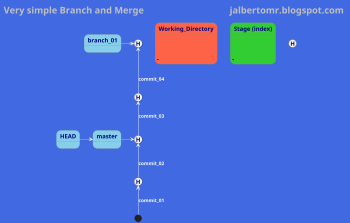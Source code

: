 @startuml
scale 350 width
title <color:silver><size:25>Very simple Branch and Merge                                    jalbertomr.blogspot.com

skinparam backgroundColor royalblue
skinparam arrowcolor white
skinparam arrowfontStyle bold
skinparam arrowfontcolor w

skinparam state {
  backgroundColor SkyBlue
  BorderColor gray
  backgroundColor<< Stage >> LimeGreen
  backgroundColor<< WorkDir >> Tomato
  backgroundColor<< History >> Khaki
  FontSize 16
  FontStyle bold
  fontcolor navy
}


state Working_Directory << WorkDir >>
state "Stage (index)" as Stage  << Stage >>
state _HEAD <<History>>

state HEAD
state master
state branch_01
state 48ed828 <<History>>
state 3f95103 <<History>>
state 5ec83b9 <<History>>
state fe45123 <<History>>


[*] -up-> 48ed828 : commit_01
48ed828 -up-> 3f95103 : commit_02
3f95103 -up-> 5ec83b9 : commit_03
5ec83b9 -up-> fe45123 : commit_04
48ed828 :
3f95103 :
5ec83b9 :
HEAD -right-> master
master -right-> 3f95103
branch_01 -right-> fe45123

Working_Directory : \n<size:20>\n<size:20>.
Stage : \n<size:20>\n<size:20>.
_HEAD : <size:16>3f95103\n<size:20>\n<size:20>.



@enduml
